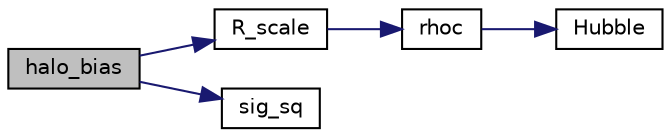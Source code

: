 digraph "halo_bias"
{
 // LATEX_PDF_SIZE
  edge [fontname="Helvetica",fontsize="10",labelfontname="Helvetica",labelfontsize="10"];
  node [fontname="Helvetica",fontsize="10",shape=record];
  rankdir="LR";
  Node1 [label="halo_bias",height=0.2,width=0.4,color="black", fillcolor="grey75", style="filled", fontcolor="black",tooltip="computes the halo biases for three mass functions, press-schecter, Sheth-Tormen, and Tinker mass func..."];
  Node1 -> Node2 [color="midnightblue",fontsize="10",style="solid",fontname="Helvetica"];
  Node2 [label="R_scale",height=0.2,width=0.4,color="black", fillcolor="white", style="filled",URL="$d6/d32/cosmology_8c.html#a7558ae7e109dad93059a1f88b2b4861f",tooltip="Compute the Lagrangian radius of halos in unit of 1/Mpc^3 , fixing z=0."];
  Node2 -> Node3 [color="midnightblue",fontsize="10",style="solid",fontname="Helvetica"];
  Node3 [label="rhoc",height=0.2,width=0.4,color="black", fillcolor="white", style="filled",URL="$d6/d32/cosmology_8c.html#a01ee8bb070f25ca114ae5d0b52d200a7",tooltip="Compute the critical density in unit of M_sun/Mpc^3."];
  Node3 -> Node4 [color="midnightblue",fontsize="10",style="solid",fontname="Helvetica"];
  Node4 [label="Hubble",height=0.2,width=0.4,color="black", fillcolor="white", style="filled",URL="$d6/d32/cosmology_8c.html#a888cc1795beb4c48fe8eb3d196e9c54a",tooltip="Compute the the hubble rate (exactly the quantity defined by CLASS as index_bg_H in the background mo..."];
  Node1 -> Node5 [color="midnightblue",fontsize="10",style="solid",fontname="Helvetica"];
  Node5 [label="sig_sq",height=0.2,width=0.4,color="black", fillcolor="white", style="filled",URL="$d6/d32/cosmology_8c.html#a3bfa0655596343cf7a7114f55ff8d754",tooltip="Compute variance of smoothed matter density fluctuations."];
}
